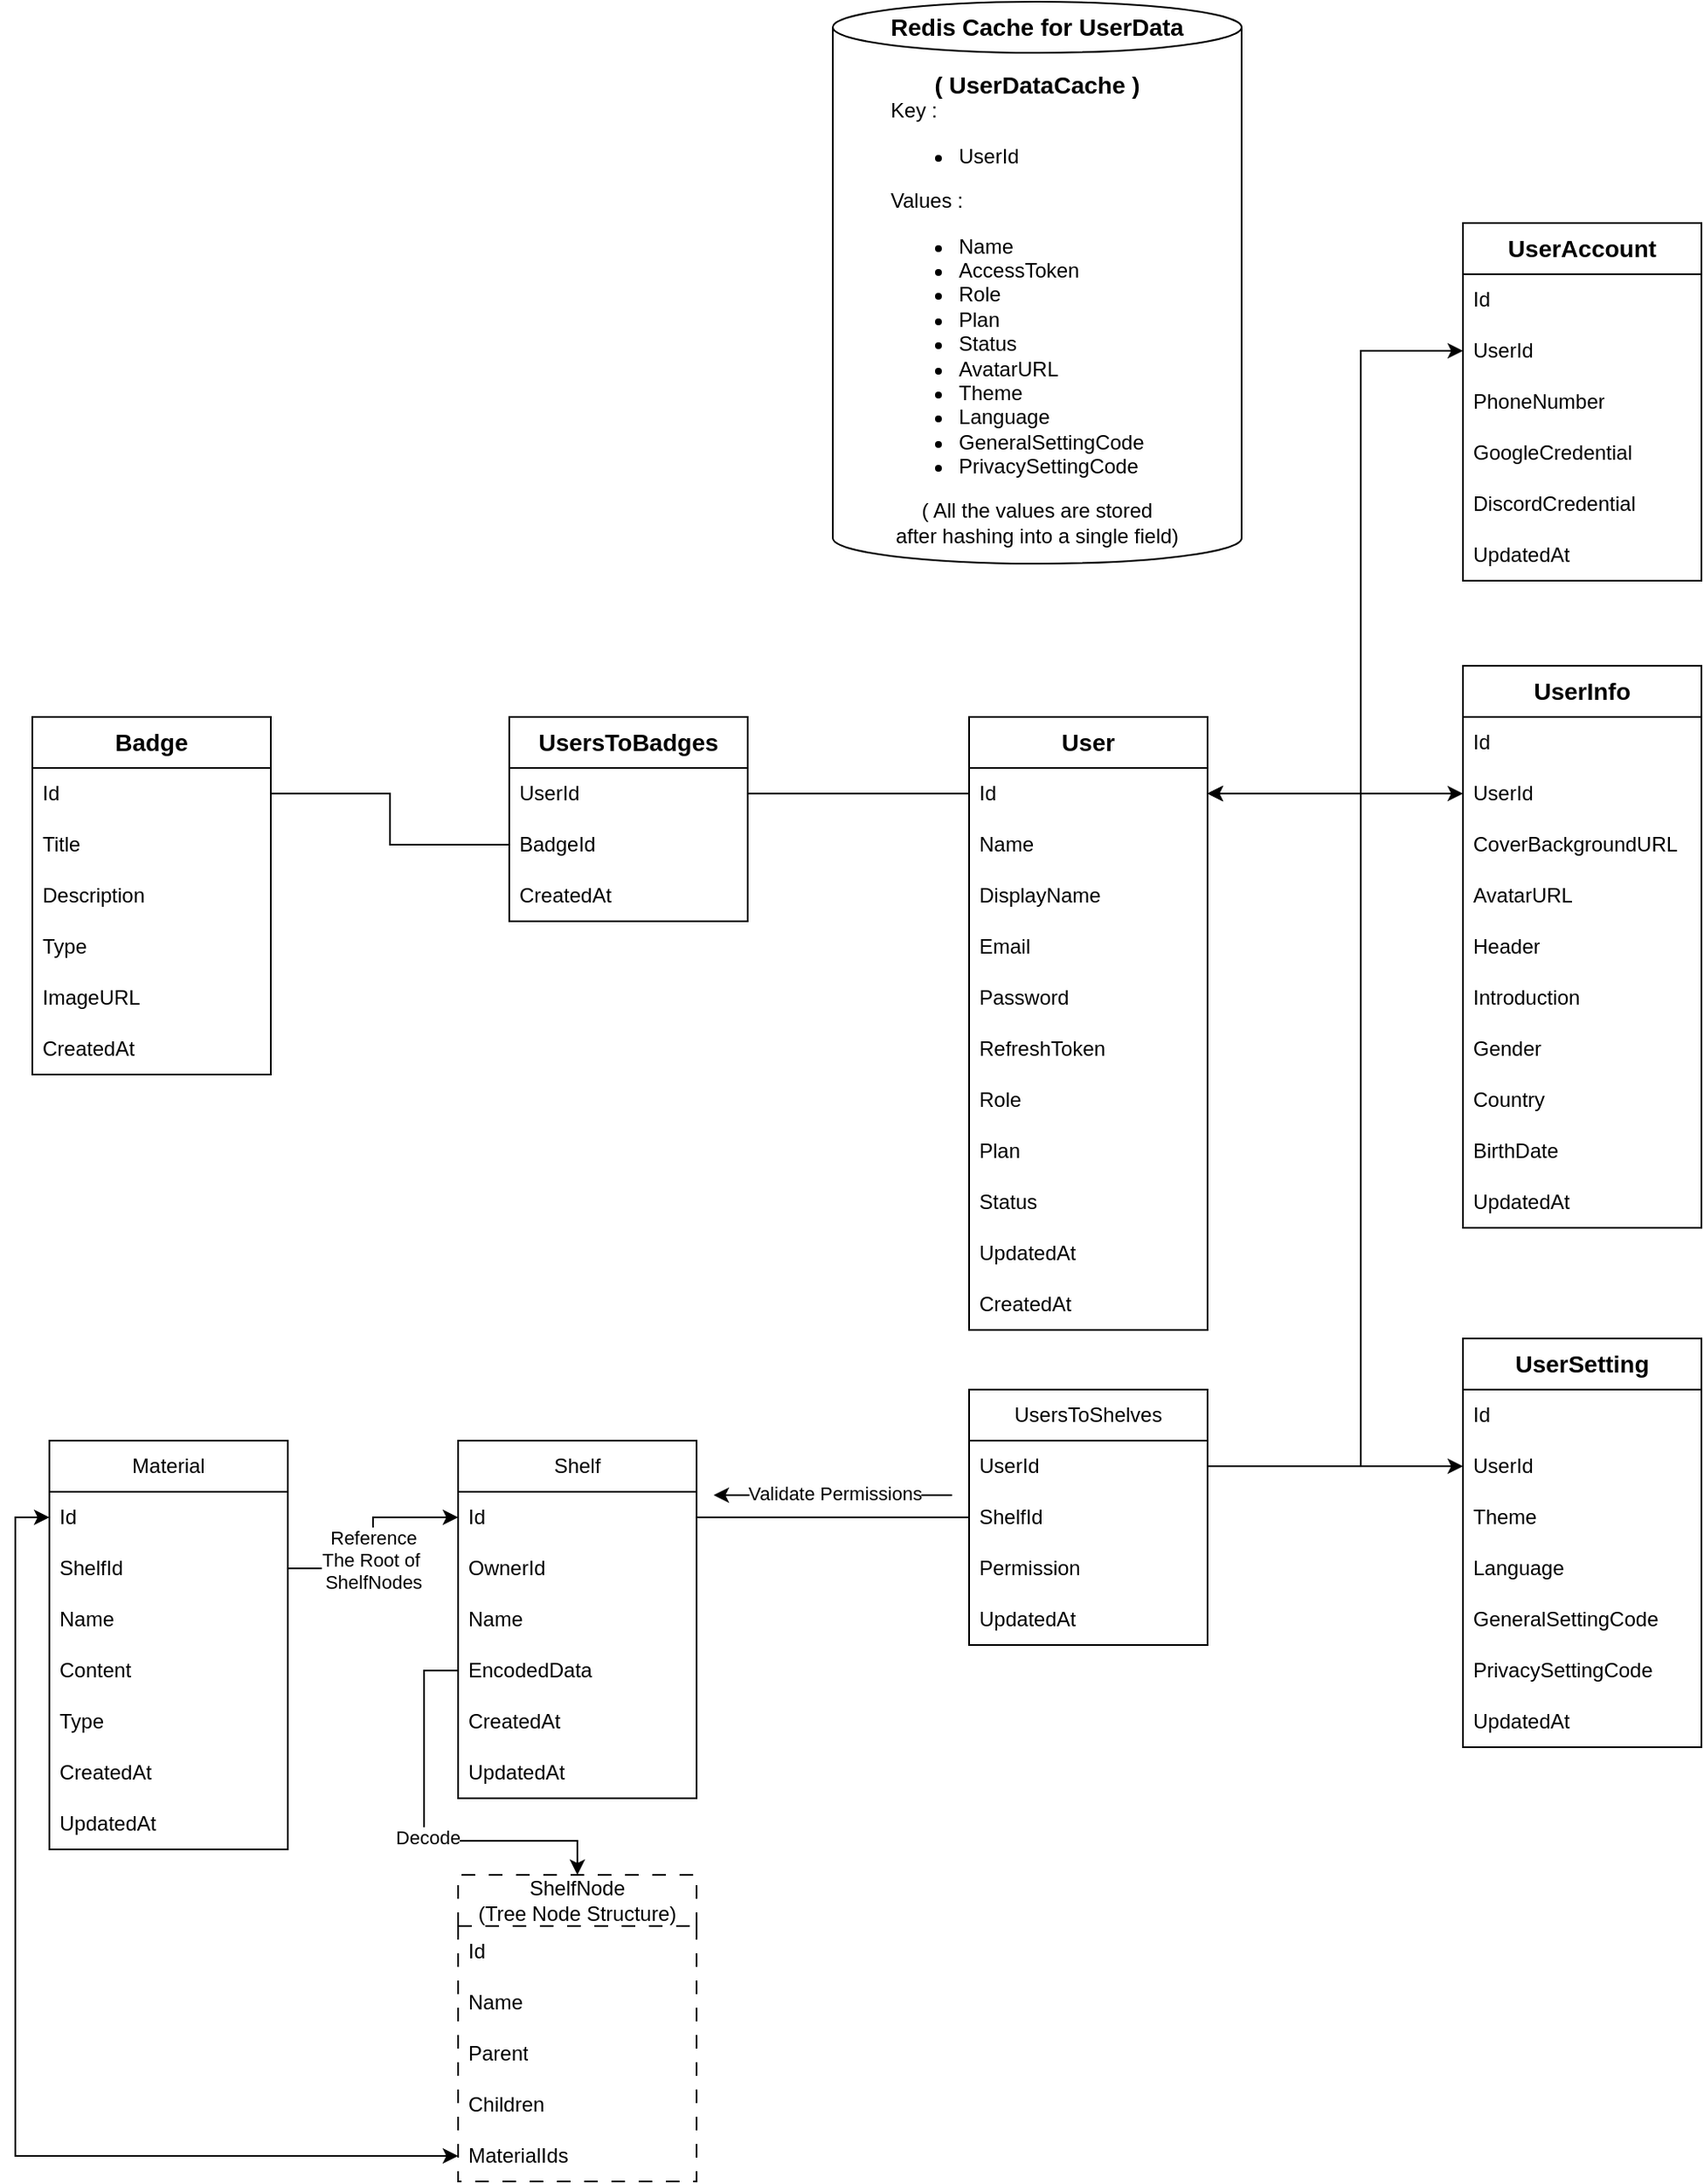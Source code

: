 <mxfile version="28.0.6">
  <diagram id="C5RBs43oDa-KdzZeNtuy" name="Page-1">
    <mxGraphModel dx="1611" dy="1821" grid="1" gridSize="10" guides="1" tooltips="1" connect="1" arrows="1" fold="1" page="1" pageScale="1" pageWidth="827" pageHeight="1169" math="0" shadow="0">
      <root>
        <mxCell id="WIyWlLk6GJQsqaUBKTNV-0" />
        <mxCell id="WIyWlLk6GJQsqaUBKTNV-1" parent="WIyWlLk6GJQsqaUBKTNV-0" />
        <mxCell id="gXKykK57GpOXSGGJXRrm-0" value="&lt;font style=&quot;font-size: 14px;&quot;&gt;&lt;b&gt;User&lt;/b&gt;&lt;/font&gt;" style="swimlane;fontStyle=0;childLayout=stackLayout;horizontal=1;startSize=30;horizontalStack=0;resizeParent=1;resizeParentMax=0;resizeLast=0;collapsible=1;marginBottom=0;whiteSpace=wrap;html=1;" parent="WIyWlLk6GJQsqaUBKTNV-1" vertex="1">
          <mxGeometry x="210" y="190" width="140" height="360" as="geometry" />
        </mxCell>
        <mxCell id="gXKykK57GpOXSGGJXRrm-1" value="Id" style="text;strokeColor=none;fillColor=none;align=left;verticalAlign=middle;spacingLeft=4;spacingRight=4;overflow=hidden;points=[[0,0.5],[1,0.5]];portConstraint=eastwest;rotatable=0;whiteSpace=wrap;html=1;" parent="gXKykK57GpOXSGGJXRrm-0" vertex="1">
          <mxGeometry y="30" width="140" height="30" as="geometry" />
        </mxCell>
        <mxCell id="gXKykK57GpOXSGGJXRrm-2" value="Name" style="text;strokeColor=none;fillColor=none;align=left;verticalAlign=middle;spacingLeft=4;spacingRight=4;overflow=hidden;points=[[0,0.5],[1,0.5]];portConstraint=eastwest;rotatable=0;whiteSpace=wrap;html=1;" parent="gXKykK57GpOXSGGJXRrm-0" vertex="1">
          <mxGeometry y="60" width="140" height="30" as="geometry" />
        </mxCell>
        <mxCell id="jzK4suqVrvKjF5M7Z0Q8-0" value="DisplayName" style="text;strokeColor=none;fillColor=none;align=left;verticalAlign=middle;spacingLeft=4;spacingRight=4;overflow=hidden;points=[[0,0.5],[1,0.5]];portConstraint=eastwest;rotatable=0;whiteSpace=wrap;html=1;" parent="gXKykK57GpOXSGGJXRrm-0" vertex="1">
          <mxGeometry y="90" width="140" height="30" as="geometry" />
        </mxCell>
        <mxCell id="gXKykK57GpOXSGGJXRrm-3" value="Email" style="text;strokeColor=none;fillColor=none;align=left;verticalAlign=middle;spacingLeft=4;spacingRight=4;overflow=hidden;points=[[0,0.5],[1,0.5]];portConstraint=eastwest;rotatable=0;whiteSpace=wrap;html=1;" parent="gXKykK57GpOXSGGJXRrm-0" vertex="1">
          <mxGeometry y="120" width="140" height="30" as="geometry" />
        </mxCell>
        <mxCell id="gXKykK57GpOXSGGJXRrm-4" value="Password" style="text;strokeColor=none;fillColor=none;align=left;verticalAlign=middle;spacingLeft=4;spacingRight=4;overflow=hidden;points=[[0,0.5],[1,0.5]];portConstraint=eastwest;rotatable=0;whiteSpace=wrap;html=1;" parent="gXKykK57GpOXSGGJXRrm-0" vertex="1">
          <mxGeometry y="150" width="140" height="30" as="geometry" />
        </mxCell>
        <mxCell id="SUGamme5ApvFtIGgJc1b-0" value="RefreshToken" style="text;strokeColor=none;fillColor=none;align=left;verticalAlign=middle;spacingLeft=4;spacingRight=4;overflow=hidden;points=[[0,0.5],[1,0.5]];portConstraint=eastwest;rotatable=0;whiteSpace=wrap;html=1;" parent="gXKykK57GpOXSGGJXRrm-0" vertex="1">
          <mxGeometry y="180" width="140" height="30" as="geometry" />
        </mxCell>
        <mxCell id="SUGamme5ApvFtIGgJc1b-12" value="Role" style="text;strokeColor=none;fillColor=none;align=left;verticalAlign=middle;spacingLeft=4;spacingRight=4;overflow=hidden;points=[[0,0.5],[1,0.5]];portConstraint=eastwest;rotatable=0;whiteSpace=wrap;html=1;" parent="gXKykK57GpOXSGGJXRrm-0" vertex="1">
          <mxGeometry y="210" width="140" height="30" as="geometry" />
        </mxCell>
        <mxCell id="SUGamme5ApvFtIGgJc1b-13" value="Plan" style="text;strokeColor=none;fillColor=none;align=left;verticalAlign=middle;spacingLeft=4;spacingRight=4;overflow=hidden;points=[[0,0.5],[1,0.5]];portConstraint=eastwest;rotatable=0;whiteSpace=wrap;html=1;" parent="gXKykK57GpOXSGGJXRrm-0" vertex="1">
          <mxGeometry y="240" width="140" height="30" as="geometry" />
        </mxCell>
        <mxCell id="SUGamme5ApvFtIGgJc1b-14" value="Status" style="text;strokeColor=none;fillColor=none;align=left;verticalAlign=middle;spacingLeft=4;spacingRight=4;overflow=hidden;points=[[0,0.5],[1,0.5]];portConstraint=eastwest;rotatable=0;whiteSpace=wrap;html=1;" parent="gXKykK57GpOXSGGJXRrm-0" vertex="1">
          <mxGeometry y="270" width="140" height="30" as="geometry" />
        </mxCell>
        <mxCell id="gXKykK57GpOXSGGJXRrm-5" value="UpdatedAt" style="text;strokeColor=none;fillColor=none;align=left;verticalAlign=middle;spacingLeft=4;spacingRight=4;overflow=hidden;points=[[0,0.5],[1,0.5]];portConstraint=eastwest;rotatable=0;whiteSpace=wrap;html=1;" parent="gXKykK57GpOXSGGJXRrm-0" vertex="1">
          <mxGeometry y="300" width="140" height="30" as="geometry" />
        </mxCell>
        <mxCell id="AjtrOQ-kxN4D3CepZSQn-0" value="CreatedAt" style="text;strokeColor=none;fillColor=none;align=left;verticalAlign=middle;spacingLeft=4;spacingRight=4;overflow=hidden;points=[[0,0.5],[1,0.5]];portConstraint=eastwest;rotatable=0;whiteSpace=wrap;html=1;" parent="gXKykK57GpOXSGGJXRrm-0" vertex="1">
          <mxGeometry y="330" width="140" height="30" as="geometry" />
        </mxCell>
        <mxCell id="SUGamme5ApvFtIGgJc1b-8" value="&lt;b&gt;&lt;font style=&quot;font-size: 14px;&quot;&gt;UserAccount&lt;/font&gt;&lt;/b&gt;" style="swimlane;fontStyle=0;childLayout=stackLayout;horizontal=1;startSize=30;horizontalStack=0;resizeParent=1;resizeParentMax=0;resizeLast=0;collapsible=1;marginBottom=0;whiteSpace=wrap;html=1;" parent="WIyWlLk6GJQsqaUBKTNV-1" vertex="1">
          <mxGeometry x="500" y="-100" width="140" height="210" as="geometry" />
        </mxCell>
        <mxCell id="SUGamme5ApvFtIGgJc1b-9" value="Id" style="text;strokeColor=none;fillColor=none;align=left;verticalAlign=middle;spacingLeft=4;spacingRight=4;overflow=hidden;points=[[0,0.5],[1,0.5]];portConstraint=eastwest;rotatable=0;whiteSpace=wrap;html=1;" parent="SUGamme5ApvFtIGgJc1b-8" vertex="1">
          <mxGeometry y="30" width="140" height="30" as="geometry" />
        </mxCell>
        <mxCell id="MphmNyZTqjA6cZseHDGg-2" value="UserId" style="text;strokeColor=none;fillColor=none;align=left;verticalAlign=middle;spacingLeft=4;spacingRight=4;overflow=hidden;points=[[0,0.5],[1,0.5]];portConstraint=eastwest;rotatable=0;whiteSpace=wrap;html=1;" parent="SUGamme5ApvFtIGgJc1b-8" vertex="1">
          <mxGeometry y="60" width="140" height="30" as="geometry" />
        </mxCell>
        <mxCell id="SUGamme5ApvFtIGgJc1b-10" value="PhoneNumber" style="text;strokeColor=none;fillColor=none;align=left;verticalAlign=middle;spacingLeft=4;spacingRight=4;overflow=hidden;points=[[0,0.5],[1,0.5]];portConstraint=eastwest;rotatable=0;whiteSpace=wrap;html=1;" parent="SUGamme5ApvFtIGgJc1b-8" vertex="1">
          <mxGeometry y="90" width="140" height="30" as="geometry" />
        </mxCell>
        <mxCell id="SUGamme5ApvFtIGgJc1b-11" value="GoogleCredential" style="text;strokeColor=none;fillColor=none;align=left;verticalAlign=middle;spacingLeft=4;spacingRight=4;overflow=hidden;points=[[0,0.5],[1,0.5]];portConstraint=eastwest;rotatable=0;whiteSpace=wrap;html=1;" parent="SUGamme5ApvFtIGgJc1b-8" vertex="1">
          <mxGeometry y="120" width="140" height="30" as="geometry" />
        </mxCell>
        <mxCell id="SUGamme5ApvFtIGgJc1b-15" value="DiscordCredential" style="text;strokeColor=none;fillColor=none;align=left;verticalAlign=middle;spacingLeft=4;spacingRight=4;overflow=hidden;points=[[0,0.5],[1,0.5]];portConstraint=eastwest;rotatable=0;whiteSpace=wrap;html=1;" parent="SUGamme5ApvFtIGgJc1b-8" vertex="1">
          <mxGeometry y="150" width="140" height="30" as="geometry" />
        </mxCell>
        <mxCell id="gdvJVKFvBVKHWLr_6Uvm-12" value="UpdatedAt" style="text;strokeColor=none;fillColor=none;align=left;verticalAlign=middle;spacingLeft=4;spacingRight=4;overflow=hidden;points=[[0,0.5],[1,0.5]];portConstraint=eastwest;rotatable=0;whiteSpace=wrap;html=1;" parent="SUGamme5ApvFtIGgJc1b-8" vertex="1">
          <mxGeometry y="180" width="140" height="30" as="geometry" />
        </mxCell>
        <mxCell id="SUGamme5ApvFtIGgJc1b-17" value="&lt;b&gt;&lt;font style=&quot;font-size: 14px;&quot;&gt;UserInfo&lt;/font&gt;&lt;/b&gt;" style="swimlane;fontStyle=0;childLayout=stackLayout;horizontal=1;startSize=30;horizontalStack=0;resizeParent=1;resizeParentMax=0;resizeLast=0;collapsible=1;marginBottom=0;whiteSpace=wrap;html=1;" parent="WIyWlLk6GJQsqaUBKTNV-1" vertex="1">
          <mxGeometry x="500" y="160" width="140" height="330" as="geometry" />
        </mxCell>
        <mxCell id="SUGamme5ApvFtIGgJc1b-18" value="Id" style="text;strokeColor=none;fillColor=none;align=left;verticalAlign=middle;spacingLeft=4;spacingRight=4;overflow=hidden;points=[[0,0.5],[1,0.5]];portConstraint=eastwest;rotatable=0;whiteSpace=wrap;html=1;" parent="SUGamme5ApvFtIGgJc1b-17" vertex="1">
          <mxGeometry y="30" width="140" height="30" as="geometry" />
        </mxCell>
        <mxCell id="MphmNyZTqjA6cZseHDGg-4" value="UserId" style="text;strokeColor=none;fillColor=none;align=left;verticalAlign=middle;spacingLeft=4;spacingRight=4;overflow=hidden;points=[[0,0.5],[1,0.5]];portConstraint=eastwest;rotatable=0;whiteSpace=wrap;html=1;" parent="SUGamme5ApvFtIGgJc1b-17" vertex="1">
          <mxGeometry y="60" width="140" height="30" as="geometry" />
        </mxCell>
        <mxCell id="SUGamme5ApvFtIGgJc1b-23" value="CoverBackgroundURL" style="text;strokeColor=none;fillColor=none;align=left;verticalAlign=middle;spacingLeft=4;spacingRight=4;overflow=hidden;points=[[0,0.5],[1,0.5]];portConstraint=eastwest;rotatable=0;whiteSpace=wrap;html=1;" parent="SUGamme5ApvFtIGgJc1b-17" vertex="1">
          <mxGeometry y="90" width="140" height="30" as="geometry" />
        </mxCell>
        <mxCell id="SUGamme5ApvFtIGgJc1b-19" value="AvatarURL" style="text;strokeColor=none;fillColor=none;align=left;verticalAlign=middle;spacingLeft=4;spacingRight=4;overflow=hidden;points=[[0,0.5],[1,0.5]];portConstraint=eastwest;rotatable=0;whiteSpace=wrap;html=1;" parent="SUGamme5ApvFtIGgJc1b-17" vertex="1">
          <mxGeometry y="120" width="140" height="30" as="geometry" />
        </mxCell>
        <mxCell id="SUGamme5ApvFtIGgJc1b-20" value="Header" style="text;strokeColor=none;fillColor=none;align=left;verticalAlign=middle;spacingLeft=4;spacingRight=4;overflow=hidden;points=[[0,0.5],[1,0.5]];portConstraint=eastwest;rotatable=0;whiteSpace=wrap;html=1;" parent="SUGamme5ApvFtIGgJc1b-17" vertex="1">
          <mxGeometry y="150" width="140" height="30" as="geometry" />
        </mxCell>
        <mxCell id="SUGamme5ApvFtIGgJc1b-21" value="Introduction" style="text;strokeColor=none;fillColor=none;align=left;verticalAlign=middle;spacingLeft=4;spacingRight=4;overflow=hidden;points=[[0,0.5],[1,0.5]];portConstraint=eastwest;rotatable=0;whiteSpace=wrap;html=1;" parent="SUGamme5ApvFtIGgJc1b-17" vertex="1">
          <mxGeometry y="180" width="140" height="30" as="geometry" />
        </mxCell>
        <mxCell id="gdvJVKFvBVKHWLr_6Uvm-0" value="Gender" style="text;strokeColor=none;fillColor=none;align=left;verticalAlign=middle;spacingLeft=4;spacingRight=4;overflow=hidden;points=[[0,0.5],[1,0.5]];portConstraint=eastwest;rotatable=0;whiteSpace=wrap;html=1;" parent="SUGamme5ApvFtIGgJc1b-17" vertex="1">
          <mxGeometry y="210" width="140" height="30" as="geometry" />
        </mxCell>
        <mxCell id="WCxhU1v67VNvn2EsGI_T-0" value="Country" style="text;strokeColor=none;fillColor=none;align=left;verticalAlign=middle;spacingLeft=4;spacingRight=4;overflow=hidden;points=[[0,0.5],[1,0.5]];portConstraint=eastwest;rotatable=0;whiteSpace=wrap;html=1;" parent="SUGamme5ApvFtIGgJc1b-17" vertex="1">
          <mxGeometry y="240" width="140" height="30" as="geometry" />
        </mxCell>
        <mxCell id="gdvJVKFvBVKHWLr_6Uvm-1" value="BirthDate" style="text;strokeColor=none;fillColor=none;align=left;verticalAlign=middle;spacingLeft=4;spacingRight=4;overflow=hidden;points=[[0,0.5],[1,0.5]];portConstraint=eastwest;rotatable=0;whiteSpace=wrap;html=1;" parent="SUGamme5ApvFtIGgJc1b-17" vertex="1">
          <mxGeometry y="270" width="140" height="30" as="geometry" />
        </mxCell>
        <mxCell id="gdvJVKFvBVKHWLr_6Uvm-13" value="UpdatedAt" style="text;strokeColor=none;fillColor=none;align=left;verticalAlign=middle;spacingLeft=4;spacingRight=4;overflow=hidden;points=[[0,0.5],[1,0.5]];portConstraint=eastwest;rotatable=0;whiteSpace=wrap;html=1;" parent="SUGamme5ApvFtIGgJc1b-17" vertex="1">
          <mxGeometry y="300" width="140" height="30" as="geometry" />
        </mxCell>
        <mxCell id="gdvJVKFvBVKHWLr_6Uvm-4" value="&lt;font style=&quot;font-size: 14px;&quot;&gt;&lt;b&gt;Badge&lt;/b&gt;&lt;/font&gt;" style="swimlane;fontStyle=0;childLayout=stackLayout;horizontal=1;startSize=30;horizontalStack=0;resizeParent=1;resizeParentMax=0;resizeLast=0;collapsible=1;marginBottom=0;whiteSpace=wrap;html=1;" parent="WIyWlLk6GJQsqaUBKTNV-1" vertex="1">
          <mxGeometry x="-340" y="190" width="140" height="210" as="geometry" />
        </mxCell>
        <mxCell id="gdvJVKFvBVKHWLr_6Uvm-5" value="Id" style="text;strokeColor=none;fillColor=none;align=left;verticalAlign=middle;spacingLeft=4;spacingRight=4;overflow=hidden;points=[[0,0.5],[1,0.5]];portConstraint=eastwest;rotatable=0;whiteSpace=wrap;html=1;" parent="gdvJVKFvBVKHWLr_6Uvm-4" vertex="1">
          <mxGeometry y="30" width="140" height="30" as="geometry" />
        </mxCell>
        <mxCell id="gdvJVKFvBVKHWLr_6Uvm-6" value="Title" style="text;strokeColor=none;fillColor=none;align=left;verticalAlign=middle;spacingLeft=4;spacingRight=4;overflow=hidden;points=[[0,0.5],[1,0.5]];portConstraint=eastwest;rotatable=0;whiteSpace=wrap;html=1;" parent="gdvJVKFvBVKHWLr_6Uvm-4" vertex="1">
          <mxGeometry y="60" width="140" height="30" as="geometry" />
        </mxCell>
        <mxCell id="gdvJVKFvBVKHWLr_6Uvm-7" value="Description" style="text;strokeColor=none;fillColor=none;align=left;verticalAlign=middle;spacingLeft=4;spacingRight=4;overflow=hidden;points=[[0,0.5],[1,0.5]];portConstraint=eastwest;rotatable=0;whiteSpace=wrap;html=1;" parent="gdvJVKFvBVKHWLr_6Uvm-4" vertex="1">
          <mxGeometry y="90" width="140" height="30" as="geometry" />
        </mxCell>
        <mxCell id="MphmNyZTqjA6cZseHDGg-1" value="Type" style="text;strokeColor=none;fillColor=none;align=left;verticalAlign=middle;spacingLeft=4;spacingRight=4;overflow=hidden;points=[[0,0.5],[1,0.5]];portConstraint=eastwest;rotatable=0;whiteSpace=wrap;html=1;" parent="gdvJVKFvBVKHWLr_6Uvm-4" vertex="1">
          <mxGeometry y="120" width="140" height="30" as="geometry" />
        </mxCell>
        <mxCell id="gdvJVKFvBVKHWLr_6Uvm-10" value="ImageURL" style="text;strokeColor=none;fillColor=none;align=left;verticalAlign=middle;spacingLeft=4;spacingRight=4;overflow=hidden;points=[[0,0.5],[1,0.5]];portConstraint=eastwest;rotatable=0;whiteSpace=wrap;html=1;" parent="gdvJVKFvBVKHWLr_6Uvm-4" vertex="1">
          <mxGeometry y="150" width="140" height="30" as="geometry" />
        </mxCell>
        <mxCell id="gdvJVKFvBVKHWLr_6Uvm-11" value="CreatedAt" style="text;strokeColor=none;fillColor=none;align=left;verticalAlign=middle;spacingLeft=4;spacingRight=4;overflow=hidden;points=[[0,0.5],[1,0.5]];portConstraint=eastwest;rotatable=0;whiteSpace=wrap;html=1;" parent="gdvJVKFvBVKHWLr_6Uvm-4" vertex="1">
          <mxGeometry y="180" width="140" height="30" as="geometry" />
        </mxCell>
        <mxCell id="gdvJVKFvBVKHWLr_6Uvm-15" value="&lt;font style=&quot;font-size: 14px;&quot;&gt;&lt;b&gt;UsersToBadges&lt;/b&gt;&lt;/font&gt;" style="swimlane;fontStyle=0;childLayout=stackLayout;horizontal=1;startSize=30;horizontalStack=0;resizeParent=1;resizeParentMax=0;resizeLast=0;collapsible=1;marginBottom=0;whiteSpace=wrap;html=1;" parent="WIyWlLk6GJQsqaUBKTNV-1" vertex="1">
          <mxGeometry x="-60" y="190" width="140" height="120" as="geometry" />
        </mxCell>
        <mxCell id="gdvJVKFvBVKHWLr_6Uvm-16" value="UserId" style="text;strokeColor=none;fillColor=none;align=left;verticalAlign=middle;spacingLeft=4;spacingRight=4;overflow=hidden;points=[[0,0.5],[1,0.5]];portConstraint=eastwest;rotatable=0;whiteSpace=wrap;html=1;" parent="gdvJVKFvBVKHWLr_6Uvm-15" vertex="1">
          <mxGeometry y="30" width="140" height="30" as="geometry" />
        </mxCell>
        <mxCell id="gdvJVKFvBVKHWLr_6Uvm-17" value="BadgeId" style="text;strokeColor=none;fillColor=none;align=left;verticalAlign=middle;spacingLeft=4;spacingRight=4;overflow=hidden;points=[[0,0.5],[1,0.5]];portConstraint=eastwest;rotatable=0;whiteSpace=wrap;html=1;" parent="gdvJVKFvBVKHWLr_6Uvm-15" vertex="1">
          <mxGeometry y="60" width="140" height="30" as="geometry" />
        </mxCell>
        <mxCell id="gdvJVKFvBVKHWLr_6Uvm-18" value="CreatedAt" style="text;strokeColor=none;fillColor=none;align=left;verticalAlign=middle;spacingLeft=4;spacingRight=4;overflow=hidden;points=[[0,0.5],[1,0.5]];portConstraint=eastwest;rotatable=0;whiteSpace=wrap;html=1;" parent="gdvJVKFvBVKHWLr_6Uvm-15" vertex="1">
          <mxGeometry y="90" width="140" height="30" as="geometry" />
        </mxCell>
        <mxCell id="gdvJVKFvBVKHWLr_6Uvm-21" value="" style="endArrow=none;html=1;rounded=0;entryX=0;entryY=0.5;entryDx=0;entryDy=0;exitX=1;exitY=0.5;exitDx=0;exitDy=0;" parent="WIyWlLk6GJQsqaUBKTNV-1" source="gdvJVKFvBVKHWLr_6Uvm-16" target="gXKykK57GpOXSGGJXRrm-1" edge="1">
          <mxGeometry width="50" height="50" relative="1" as="geometry">
            <mxPoint x="70" y="280" as="sourcePoint" />
            <mxPoint x="120" y="230" as="targetPoint" />
          </mxGeometry>
        </mxCell>
        <mxCell id="gdvJVKFvBVKHWLr_6Uvm-22" value="" style="endArrow=none;html=1;rounded=0;entryX=0;entryY=0.5;entryDx=0;entryDy=0;exitX=1;exitY=0.5;exitDx=0;exitDy=0;" parent="WIyWlLk6GJQsqaUBKTNV-1" source="gdvJVKFvBVKHWLr_6Uvm-5" target="gdvJVKFvBVKHWLr_6Uvm-17" edge="1">
          <mxGeometry width="50" height="50" relative="1" as="geometry">
            <mxPoint x="-150" y="240" as="sourcePoint" />
            <mxPoint x="-40" y="240" as="targetPoint" />
            <Array as="points">
              <mxPoint x="-130" y="235" />
              <mxPoint x="-130" y="265" />
            </Array>
          </mxGeometry>
        </mxCell>
        <mxCell id="gdvJVKFvBVKHWLr_6Uvm-23" value="&lt;b&gt;&lt;font style=&quot;font-size: 14px;&quot;&gt;UserSetting&lt;/font&gt;&lt;/b&gt;" style="swimlane;fontStyle=0;childLayout=stackLayout;horizontal=1;startSize=30;horizontalStack=0;resizeParent=1;resizeParentMax=0;resizeLast=0;collapsible=1;marginBottom=0;whiteSpace=wrap;html=1;" parent="WIyWlLk6GJQsqaUBKTNV-1" vertex="1">
          <mxGeometry x="500" y="555" width="140" height="240" as="geometry" />
        </mxCell>
        <mxCell id="gdvJVKFvBVKHWLr_6Uvm-24" value="Id" style="text;strokeColor=none;fillColor=none;align=left;verticalAlign=middle;spacingLeft=4;spacingRight=4;overflow=hidden;points=[[0,0.5],[1,0.5]];portConstraint=eastwest;rotatable=0;whiteSpace=wrap;html=1;" parent="gdvJVKFvBVKHWLr_6Uvm-23" vertex="1">
          <mxGeometry y="30" width="140" height="30" as="geometry" />
        </mxCell>
        <mxCell id="MphmNyZTqjA6cZseHDGg-5" value="UserId" style="text;strokeColor=none;fillColor=none;align=left;verticalAlign=middle;spacingLeft=4;spacingRight=4;overflow=hidden;points=[[0,0.5],[1,0.5]];portConstraint=eastwest;rotatable=0;whiteSpace=wrap;html=1;" parent="gdvJVKFvBVKHWLr_6Uvm-23" vertex="1">
          <mxGeometry y="60" width="140" height="30" as="geometry" />
        </mxCell>
        <mxCell id="gdvJVKFvBVKHWLr_6Uvm-25" value="Theme" style="text;strokeColor=none;fillColor=none;align=left;verticalAlign=middle;spacingLeft=4;spacingRight=4;overflow=hidden;points=[[0,0.5],[1,0.5]];portConstraint=eastwest;rotatable=0;whiteSpace=wrap;html=1;" parent="gdvJVKFvBVKHWLr_6Uvm-23" vertex="1">
          <mxGeometry y="90" width="140" height="30" as="geometry" />
        </mxCell>
        <mxCell id="gdvJVKFvBVKHWLr_6Uvm-26" value="Language" style="text;strokeColor=none;fillColor=none;align=left;verticalAlign=middle;spacingLeft=4;spacingRight=4;overflow=hidden;points=[[0,0.5],[1,0.5]];portConstraint=eastwest;rotatable=0;whiteSpace=wrap;html=1;" parent="gdvJVKFvBVKHWLr_6Uvm-23" vertex="1">
          <mxGeometry y="120" width="140" height="30" as="geometry" />
        </mxCell>
        <mxCell id="gdvJVKFvBVKHWLr_6Uvm-27" value="GeneralSettingCode" style="text;strokeColor=none;fillColor=none;align=left;verticalAlign=middle;spacingLeft=4;spacingRight=4;overflow=hidden;points=[[0,0.5],[1,0.5]];portConstraint=eastwest;rotatable=0;whiteSpace=wrap;html=1;" parent="gdvJVKFvBVKHWLr_6Uvm-23" vertex="1">
          <mxGeometry y="150" width="140" height="30" as="geometry" />
        </mxCell>
        <mxCell id="gdvJVKFvBVKHWLr_6Uvm-28" value="PrivacySettingCode" style="text;strokeColor=none;fillColor=none;align=left;verticalAlign=middle;spacingLeft=4;spacingRight=4;overflow=hidden;points=[[0,0.5],[1,0.5]];portConstraint=eastwest;rotatable=0;whiteSpace=wrap;html=1;" parent="gdvJVKFvBVKHWLr_6Uvm-23" vertex="1">
          <mxGeometry y="180" width="140" height="30" as="geometry" />
        </mxCell>
        <mxCell id="gdvJVKFvBVKHWLr_6Uvm-29" value="UpdatedAt" style="text;strokeColor=none;fillColor=none;align=left;verticalAlign=middle;spacingLeft=4;spacingRight=4;overflow=hidden;points=[[0,0.5],[1,0.5]];portConstraint=eastwest;rotatable=0;whiteSpace=wrap;html=1;" parent="gdvJVKFvBVKHWLr_6Uvm-23" vertex="1">
          <mxGeometry y="210" width="140" height="30" as="geometry" />
        </mxCell>
        <mxCell id="gdvJVKFvBVKHWLr_6Uvm-32" value="&lt;font style=&quot;font-size: 14px;&quot;&gt;&lt;b&gt;Redis Cache for UserData&lt;/b&gt;&lt;/font&gt;&lt;div&gt;&lt;span style=&quot;font-size: 14px;&quot;&gt;&lt;b&gt;&lt;br&gt;&lt;/b&gt;&lt;/span&gt;&lt;div&gt;&lt;span style=&quot;font-size: 14px;&quot;&gt;&lt;b&gt;( UserDataCache )&lt;/b&gt;&lt;/span&gt;&lt;div style=&quot;text-align: left;&quot;&gt;Key :&amp;nbsp;&lt;/div&gt;&lt;div style=&quot;text-align: left;&quot;&gt;&lt;ul&gt;&lt;li&gt;UserId&lt;/li&gt;&lt;/ul&gt;&lt;/div&gt;&lt;div style=&quot;text-align: left;&quot;&gt;Values :&amp;nbsp;&lt;/div&gt;&lt;div style=&quot;text-align: left;&quot;&gt;&lt;ul&gt;&lt;li&gt;Name&lt;/li&gt;&lt;li&gt;AccessToken&lt;/li&gt;&lt;li&gt;Role&lt;/li&gt;&lt;li&gt;Plan&lt;/li&gt;&lt;li&gt;Status&lt;/li&gt;&lt;li&gt;AvatarURL&lt;/li&gt;&lt;li&gt;Theme&lt;/li&gt;&lt;li&gt;Language&lt;/li&gt;&lt;li&gt;GeneralSettingCode&lt;/li&gt;&lt;li&gt;PrivacySettingCode&lt;/li&gt;&lt;/ul&gt;&lt;/div&gt;&lt;div&gt;( All the values are stored&lt;/div&gt;&lt;div&gt;after hashing into a single field)&lt;/div&gt;&lt;div&gt;&lt;br&gt;&lt;/div&gt;&lt;div&gt;&lt;br&gt;&lt;/div&gt;&lt;/div&gt;&lt;/div&gt;" style="shape=cylinder3;whiteSpace=wrap;html=1;boundedLbl=1;backgroundOutline=1;size=15;" parent="WIyWlLk6GJQsqaUBKTNV-1" vertex="1">
          <mxGeometry x="130" y="-230" width="240" height="330" as="geometry" />
        </mxCell>
        <mxCell id="Tfgsw5G4hOg_g2d2loLA-2" value="" style="endArrow=classic;startArrow=classic;html=1;rounded=0;entryX=0;entryY=0.5;entryDx=0;entryDy=0;exitX=1;exitY=0.5;exitDx=0;exitDy=0;" parent="WIyWlLk6GJQsqaUBKTNV-1" source="gXKykK57GpOXSGGJXRrm-1" target="MphmNyZTqjA6cZseHDGg-4" edge="1">
          <mxGeometry width="50" height="50" relative="1" as="geometry">
            <mxPoint x="340" y="250" as="sourcePoint" />
            <mxPoint x="390" y="200" as="targetPoint" />
          </mxGeometry>
        </mxCell>
        <mxCell id="Tfgsw5G4hOg_g2d2loLA-3" value="" style="endArrow=classic;startArrow=classic;html=1;rounded=0;entryX=0;entryY=0.5;entryDx=0;entryDy=0;exitX=1;exitY=0.5;exitDx=0;exitDy=0;" parent="WIyWlLk6GJQsqaUBKTNV-1" source="gXKykK57GpOXSGGJXRrm-1" target="MphmNyZTqjA6cZseHDGg-2" edge="1">
          <mxGeometry width="50" height="50" relative="1" as="geometry">
            <mxPoint x="340" y="250" as="sourcePoint" />
            <mxPoint x="390" y="200" as="targetPoint" />
            <Array as="points">
              <mxPoint x="440" y="235" />
              <mxPoint x="440" y="-25" />
            </Array>
          </mxGeometry>
        </mxCell>
        <mxCell id="Tfgsw5G4hOg_g2d2loLA-4" value="" style="endArrow=classic;startArrow=classic;html=1;rounded=0;exitX=1;exitY=0.5;exitDx=0;exitDy=0;entryX=0;entryY=0.5;entryDx=0;entryDy=0;" parent="WIyWlLk6GJQsqaUBKTNV-1" source="gXKykK57GpOXSGGJXRrm-1" target="MphmNyZTqjA6cZseHDGg-5" edge="1">
          <mxGeometry width="50" height="50" relative="1" as="geometry">
            <mxPoint x="390" y="390" as="sourcePoint" />
            <mxPoint x="480" y="640" as="targetPoint" />
            <Array as="points">
              <mxPoint x="440" y="235" />
              <mxPoint x="440" y="630" />
            </Array>
          </mxGeometry>
        </mxCell>
        <mxCell id="i1Yp-HHVqgOv-dtPNgx6-0" value="Shelf" style="swimlane;fontStyle=0;childLayout=stackLayout;horizontal=1;startSize=30;horizontalStack=0;resizeParent=1;resizeParentMax=0;resizeLast=0;collapsible=1;marginBottom=0;whiteSpace=wrap;html=1;" parent="WIyWlLk6GJQsqaUBKTNV-1" vertex="1">
          <mxGeometry x="-90" y="615" width="140" height="210" as="geometry" />
        </mxCell>
        <mxCell id="i1Yp-HHVqgOv-dtPNgx6-1" value="Id" style="text;strokeColor=none;fillColor=none;align=left;verticalAlign=middle;spacingLeft=4;spacingRight=4;overflow=hidden;points=[[0,0.5],[1,0.5]];portConstraint=eastwest;rotatable=0;whiteSpace=wrap;html=1;" parent="i1Yp-HHVqgOv-dtPNgx6-0" vertex="1">
          <mxGeometry y="30" width="140" height="30" as="geometry" />
        </mxCell>
        <mxCell id="i1Yp-HHVqgOv-dtPNgx6-2" value="OwnerId" style="text;strokeColor=none;fillColor=none;align=left;verticalAlign=middle;spacingLeft=4;spacingRight=4;overflow=hidden;points=[[0,0.5],[1,0.5]];portConstraint=eastwest;rotatable=0;whiteSpace=wrap;html=1;" parent="i1Yp-HHVqgOv-dtPNgx6-0" vertex="1">
          <mxGeometry y="60" width="140" height="30" as="geometry" />
        </mxCell>
        <mxCell id="i1Yp-HHVqgOv-dtPNgx6-3" value="Name" style="text;strokeColor=none;fillColor=none;align=left;verticalAlign=middle;spacingLeft=4;spacingRight=4;overflow=hidden;points=[[0,0.5],[1,0.5]];portConstraint=eastwest;rotatable=0;whiteSpace=wrap;html=1;" parent="i1Yp-HHVqgOv-dtPNgx6-0" vertex="1">
          <mxGeometry y="90" width="140" height="30" as="geometry" />
        </mxCell>
        <mxCell id="i1Yp-HHVqgOv-dtPNgx6-4" value="EncodedData" style="text;strokeColor=none;fillColor=none;align=left;verticalAlign=middle;spacingLeft=4;spacingRight=4;overflow=hidden;points=[[0,0.5],[1,0.5]];portConstraint=eastwest;rotatable=0;whiteSpace=wrap;html=1;" parent="i1Yp-HHVqgOv-dtPNgx6-0" vertex="1">
          <mxGeometry y="120" width="140" height="30" as="geometry" />
        </mxCell>
        <mxCell id="i1Yp-HHVqgOv-dtPNgx6-5" value="CreatedAt" style="text;strokeColor=none;fillColor=none;align=left;verticalAlign=middle;spacingLeft=4;spacingRight=4;overflow=hidden;points=[[0,0.5],[1,0.5]];portConstraint=eastwest;rotatable=0;whiteSpace=wrap;html=1;" parent="i1Yp-HHVqgOv-dtPNgx6-0" vertex="1">
          <mxGeometry y="150" width="140" height="30" as="geometry" />
        </mxCell>
        <mxCell id="i1Yp-HHVqgOv-dtPNgx6-6" value="UpdatedAt" style="text;strokeColor=none;fillColor=none;align=left;verticalAlign=middle;spacingLeft=4;spacingRight=4;overflow=hidden;points=[[0,0.5],[1,0.5]];portConstraint=eastwest;rotatable=0;whiteSpace=wrap;html=1;" parent="i1Yp-HHVqgOv-dtPNgx6-0" vertex="1">
          <mxGeometry y="180" width="140" height="30" as="geometry" />
        </mxCell>
        <mxCell id="i1Yp-HHVqgOv-dtPNgx6-7" value="UsersToShelves" style="swimlane;fontStyle=0;childLayout=stackLayout;horizontal=1;startSize=30;horizontalStack=0;resizeParent=1;resizeParentMax=0;resizeLast=0;collapsible=1;marginBottom=0;whiteSpace=wrap;html=1;" parent="WIyWlLk6GJQsqaUBKTNV-1" vertex="1">
          <mxGeometry x="210" y="585" width="140" height="150" as="geometry" />
        </mxCell>
        <mxCell id="i1Yp-HHVqgOv-dtPNgx6-8" value="UserId" style="text;strokeColor=none;fillColor=none;align=left;verticalAlign=middle;spacingLeft=4;spacingRight=4;overflow=hidden;points=[[0,0.5],[1,0.5]];portConstraint=eastwest;rotatable=0;whiteSpace=wrap;html=1;" parent="i1Yp-HHVqgOv-dtPNgx6-7" vertex="1">
          <mxGeometry y="30" width="140" height="30" as="geometry" />
        </mxCell>
        <mxCell id="i1Yp-HHVqgOv-dtPNgx6-10" value="ShelfId" style="text;strokeColor=none;fillColor=none;align=left;verticalAlign=middle;spacingLeft=4;spacingRight=4;overflow=hidden;points=[[0,0.5],[1,0.5]];portConstraint=eastwest;rotatable=0;whiteSpace=wrap;html=1;" parent="i1Yp-HHVqgOv-dtPNgx6-7" vertex="1">
          <mxGeometry y="60" width="140" height="30" as="geometry" />
        </mxCell>
        <mxCell id="i1Yp-HHVqgOv-dtPNgx6-24" value="Permission" style="text;strokeColor=none;fillColor=none;align=left;verticalAlign=middle;spacingLeft=4;spacingRight=4;overflow=hidden;points=[[0,0.5],[1,0.5]];portConstraint=eastwest;rotatable=0;whiteSpace=wrap;html=1;" parent="i1Yp-HHVqgOv-dtPNgx6-7" vertex="1">
          <mxGeometry y="90" width="140" height="30" as="geometry" />
        </mxCell>
        <mxCell id="i1Yp-HHVqgOv-dtPNgx6-26" value="UpdatedAt" style="text;strokeColor=none;fillColor=none;align=left;verticalAlign=middle;spacingLeft=4;spacingRight=4;overflow=hidden;points=[[0,0.5],[1,0.5]];portConstraint=eastwest;rotatable=0;whiteSpace=wrap;html=1;" parent="i1Yp-HHVqgOv-dtPNgx6-7" vertex="1">
          <mxGeometry y="120" width="140" height="30" as="geometry" />
        </mxCell>
        <mxCell id="i1Yp-HHVqgOv-dtPNgx6-11" style="edgeStyle=orthogonalEdgeStyle;rounded=0;orthogonalLoop=1;jettySize=auto;html=1;entryX=0;entryY=0.5;entryDx=0;entryDy=0;endArrow=none;endFill=0;" parent="WIyWlLk6GJQsqaUBKTNV-1" source="i1Yp-HHVqgOv-dtPNgx6-1" target="i1Yp-HHVqgOv-dtPNgx6-10" edge="1">
          <mxGeometry relative="1" as="geometry" />
        </mxCell>
        <mxCell id="i1Yp-HHVqgOv-dtPNgx6-12" style="edgeStyle=orthogonalEdgeStyle;rounded=0;orthogonalLoop=1;jettySize=auto;html=1;entryX=0.5;entryY=0;entryDx=0;entryDy=0;" parent="WIyWlLk6GJQsqaUBKTNV-1" source="i1Yp-HHVqgOv-dtPNgx6-4" target="i1Yp-HHVqgOv-dtPNgx6-15" edge="1">
          <mxGeometry relative="1" as="geometry">
            <mxPoint x="225" y="930" as="targetPoint" />
            <Array as="points">
              <mxPoint x="-110" y="750" />
              <mxPoint x="-110" y="850" />
              <mxPoint x="-20" y="850" />
            </Array>
          </mxGeometry>
        </mxCell>
        <mxCell id="i1Yp-HHVqgOv-dtPNgx6-14" value="Decode" style="edgeLabel;html=1;align=center;verticalAlign=middle;resizable=0;points=[];" parent="i1Yp-HHVqgOv-dtPNgx6-12" vertex="1" connectable="0">
          <mxGeometry x="0.022" y="2" relative="1" as="geometry">
            <mxPoint as="offset" />
          </mxGeometry>
        </mxCell>
        <mxCell id="i1Yp-HHVqgOv-dtPNgx6-15" value="ShelfNode&lt;div&gt;(Tree Node&amp;nbsp;&lt;span style=&quot;background-color: transparent; color: light-dark(rgb(0, 0, 0), rgb(255, 255, 255));&quot;&gt;Structure&lt;/span&gt;&lt;span style=&quot;background-color: transparent; color: light-dark(rgb(0, 0, 0), rgb(255, 255, 255));&quot;&gt;)&lt;/span&gt;&lt;/div&gt;" style="swimlane;fontStyle=0;childLayout=stackLayout;horizontal=1;startSize=30;horizontalStack=0;resizeParent=1;resizeParentMax=0;resizeLast=0;collapsible=1;marginBottom=0;whiteSpace=wrap;html=1;fillStyle=auto;dashed=1;dashPattern=8 8;" parent="WIyWlLk6GJQsqaUBKTNV-1" vertex="1">
          <mxGeometry x="-90.0" y="870" width="140" height="180" as="geometry" />
        </mxCell>
        <mxCell id="i1Yp-HHVqgOv-dtPNgx6-16" value="Id" style="text;strokeColor=none;fillColor=none;align=left;verticalAlign=middle;spacingLeft=4;spacingRight=4;overflow=hidden;points=[[0,0.5],[1,0.5]];portConstraint=eastwest;rotatable=0;whiteSpace=wrap;html=1;" parent="i1Yp-HHVqgOv-dtPNgx6-15" vertex="1">
          <mxGeometry y="30" width="140" height="30" as="geometry" />
        </mxCell>
        <mxCell id="i1Yp-HHVqgOv-dtPNgx6-17" value="Name" style="text;strokeColor=none;fillColor=none;align=left;verticalAlign=middle;spacingLeft=4;spacingRight=4;overflow=hidden;points=[[0,0.5],[1,0.5]];portConstraint=eastwest;rotatable=0;whiteSpace=wrap;html=1;" parent="i1Yp-HHVqgOv-dtPNgx6-15" vertex="1">
          <mxGeometry y="60" width="140" height="30" as="geometry" />
        </mxCell>
        <mxCell id="i1Yp-HHVqgOv-dtPNgx6-18" value="Parent" style="text;strokeColor=none;fillColor=none;align=left;verticalAlign=middle;spacingLeft=4;spacingRight=4;overflow=hidden;points=[[0,0.5],[1,0.5]];portConstraint=eastwest;rotatable=0;whiteSpace=wrap;html=1;" parent="i1Yp-HHVqgOv-dtPNgx6-15" vertex="1">
          <mxGeometry y="90" width="140" height="30" as="geometry" />
        </mxCell>
        <mxCell id="i1Yp-HHVqgOv-dtPNgx6-20" value="Children" style="text;strokeColor=none;fillColor=none;align=left;verticalAlign=middle;spacingLeft=4;spacingRight=4;overflow=hidden;points=[[0,0.5],[1,0.5]];portConstraint=eastwest;rotatable=0;whiteSpace=wrap;html=1;" parent="i1Yp-HHVqgOv-dtPNgx6-15" vertex="1">
          <mxGeometry y="120" width="140" height="30" as="geometry" />
        </mxCell>
        <mxCell id="i1Yp-HHVqgOv-dtPNgx6-21" value="MaterialIds" style="text;strokeColor=none;fillColor=none;align=left;verticalAlign=middle;spacingLeft=4;spacingRight=4;overflow=hidden;points=[[0,0.5],[1,0.5]];portConstraint=eastwest;rotatable=0;whiteSpace=wrap;html=1;" parent="i1Yp-HHVqgOv-dtPNgx6-15" vertex="1">
          <mxGeometry y="150" width="140" height="30" as="geometry" />
        </mxCell>
        <mxCell id="i1Yp-HHVqgOv-dtPNgx6-27" value="Material" style="swimlane;fontStyle=0;childLayout=stackLayout;horizontal=1;startSize=30;horizontalStack=0;resizeParent=1;resizeParentMax=0;resizeLast=0;collapsible=1;marginBottom=0;whiteSpace=wrap;html=1;" parent="WIyWlLk6GJQsqaUBKTNV-1" vertex="1">
          <mxGeometry x="-330" y="615" width="140" height="240" as="geometry" />
        </mxCell>
        <mxCell id="i1Yp-HHVqgOv-dtPNgx6-28" value="Id" style="text;strokeColor=none;fillColor=none;align=left;verticalAlign=middle;spacingLeft=4;spacingRight=4;overflow=hidden;points=[[0,0.5],[1,0.5]];portConstraint=eastwest;rotatable=0;whiteSpace=wrap;html=1;" parent="i1Yp-HHVqgOv-dtPNgx6-27" vertex="1">
          <mxGeometry y="30" width="140" height="30" as="geometry" />
        </mxCell>
        <mxCell id="QZPYvcMV-cQT9BYj9MLk-0" value="ShelfId" style="text;strokeColor=none;fillColor=none;align=left;verticalAlign=middle;spacingLeft=4;spacingRight=4;overflow=hidden;points=[[0,0.5],[1,0.5]];portConstraint=eastwest;rotatable=0;whiteSpace=wrap;html=1;" vertex="1" parent="i1Yp-HHVqgOv-dtPNgx6-27">
          <mxGeometry y="60" width="140" height="30" as="geometry" />
        </mxCell>
        <mxCell id="i1Yp-HHVqgOv-dtPNgx6-29" value="Name" style="text;strokeColor=none;fillColor=none;align=left;verticalAlign=middle;spacingLeft=4;spacingRight=4;overflow=hidden;points=[[0,0.5],[1,0.5]];portConstraint=eastwest;rotatable=0;whiteSpace=wrap;html=1;" parent="i1Yp-HHVqgOv-dtPNgx6-27" vertex="1">
          <mxGeometry y="90" width="140" height="30" as="geometry" />
        </mxCell>
        <mxCell id="i1Yp-HHVqgOv-dtPNgx6-30" value="Content" style="text;strokeColor=none;fillColor=none;align=left;verticalAlign=middle;spacingLeft=4;spacingRight=4;overflow=hidden;points=[[0,0.5],[1,0.5]];portConstraint=eastwest;rotatable=0;whiteSpace=wrap;html=1;" parent="i1Yp-HHVqgOv-dtPNgx6-27" vertex="1">
          <mxGeometry y="120" width="140" height="30" as="geometry" />
        </mxCell>
        <mxCell id="i1Yp-HHVqgOv-dtPNgx6-37" value="Type" style="text;strokeColor=none;fillColor=none;align=left;verticalAlign=middle;spacingLeft=4;spacingRight=4;overflow=hidden;points=[[0,0.5],[1,0.5]];portConstraint=eastwest;rotatable=0;whiteSpace=wrap;html=1;" parent="i1Yp-HHVqgOv-dtPNgx6-27" vertex="1">
          <mxGeometry y="150" width="140" height="30" as="geometry" />
        </mxCell>
        <mxCell id="i1Yp-HHVqgOv-dtPNgx6-31" value="CreatedAt" style="text;strokeColor=none;fillColor=none;align=left;verticalAlign=middle;spacingLeft=4;spacingRight=4;overflow=hidden;points=[[0,0.5],[1,0.5]];portConstraint=eastwest;rotatable=0;whiteSpace=wrap;html=1;" parent="i1Yp-HHVqgOv-dtPNgx6-27" vertex="1">
          <mxGeometry y="180" width="140" height="30" as="geometry" />
        </mxCell>
        <mxCell id="i1Yp-HHVqgOv-dtPNgx6-32" value="UpdatedAt" style="text;strokeColor=none;fillColor=none;align=left;verticalAlign=middle;spacingLeft=4;spacingRight=4;overflow=hidden;points=[[0,0.5],[1,0.5]];portConstraint=eastwest;rotatable=0;whiteSpace=wrap;html=1;" parent="i1Yp-HHVqgOv-dtPNgx6-27" vertex="1">
          <mxGeometry y="210" width="140" height="30" as="geometry" />
        </mxCell>
        <mxCell id="i1Yp-HHVqgOv-dtPNgx6-36" style="edgeStyle=orthogonalEdgeStyle;rounded=0;orthogonalLoop=1;jettySize=auto;html=1;exitX=1;exitY=0.5;exitDx=0;exitDy=0;entryX=1;entryY=0.5;entryDx=0;entryDy=0;endArrow=none;endFill=0;" parent="WIyWlLk6GJQsqaUBKTNV-1" source="gXKykK57GpOXSGGJXRrm-1" target="i1Yp-HHVqgOv-dtPNgx6-8" edge="1">
          <mxGeometry relative="1" as="geometry">
            <Array as="points">
              <mxPoint x="440" y="235" />
              <mxPoint x="440" y="630" />
            </Array>
          </mxGeometry>
        </mxCell>
        <mxCell id="i1Yp-HHVqgOv-dtPNgx6-40" value="" style="endArrow=classic;html=1;rounded=0;" parent="WIyWlLk6GJQsqaUBKTNV-1" edge="1">
          <mxGeometry width="50" height="50" relative="1" as="geometry">
            <mxPoint x="200" y="647" as="sourcePoint" />
            <mxPoint x="60" y="647" as="targetPoint" />
          </mxGeometry>
        </mxCell>
        <mxCell id="i1Yp-HHVqgOv-dtPNgx6-41" value="Validate Permissions" style="edgeLabel;html=1;align=center;verticalAlign=middle;resizable=0;points=[];" parent="i1Yp-HHVqgOv-dtPNgx6-40" vertex="1" connectable="0">
          <mxGeometry x="-0.008" y="-1" relative="1" as="geometry">
            <mxPoint as="offset" />
          </mxGeometry>
        </mxCell>
        <mxCell id="i1Yp-HHVqgOv-dtPNgx6-42" style="edgeStyle=orthogonalEdgeStyle;rounded=0;orthogonalLoop=1;jettySize=auto;html=1;entryX=0;entryY=0.5;entryDx=0;entryDy=0;startArrow=classic;startFill=1;" parent="WIyWlLk6GJQsqaUBKTNV-1" source="i1Yp-HHVqgOv-dtPNgx6-21" target="i1Yp-HHVqgOv-dtPNgx6-28" edge="1">
          <mxGeometry relative="1" as="geometry" />
        </mxCell>
        <mxCell id="QZPYvcMV-cQT9BYj9MLk-3" value="" style="edgeStyle=orthogonalEdgeStyle;rounded=0;orthogonalLoop=1;jettySize=auto;html=1;entryX=0;entryY=0.5;entryDx=0;entryDy=0;endArrow=classic;endFill=1;" edge="1" parent="WIyWlLk6GJQsqaUBKTNV-1" source="QZPYvcMV-cQT9BYj9MLk-0" target="i1Yp-HHVqgOv-dtPNgx6-1">
          <mxGeometry relative="1" as="geometry" />
        </mxCell>
        <mxCell id="QZPYvcMV-cQT9BYj9MLk-4" value="Reference&lt;div&gt;The Root of&amp;nbsp;&lt;/div&gt;&lt;div&gt;ShelfNodes&lt;/div&gt;" style="edgeLabel;html=1;align=center;verticalAlign=middle;resizable=0;points=[];" vertex="1" connectable="0" parent="QZPYvcMV-cQT9BYj9MLk-3">
          <mxGeometry x="-0.147" relative="1" as="geometry">
            <mxPoint as="offset" />
          </mxGeometry>
        </mxCell>
      </root>
    </mxGraphModel>
  </diagram>
</mxfile>
